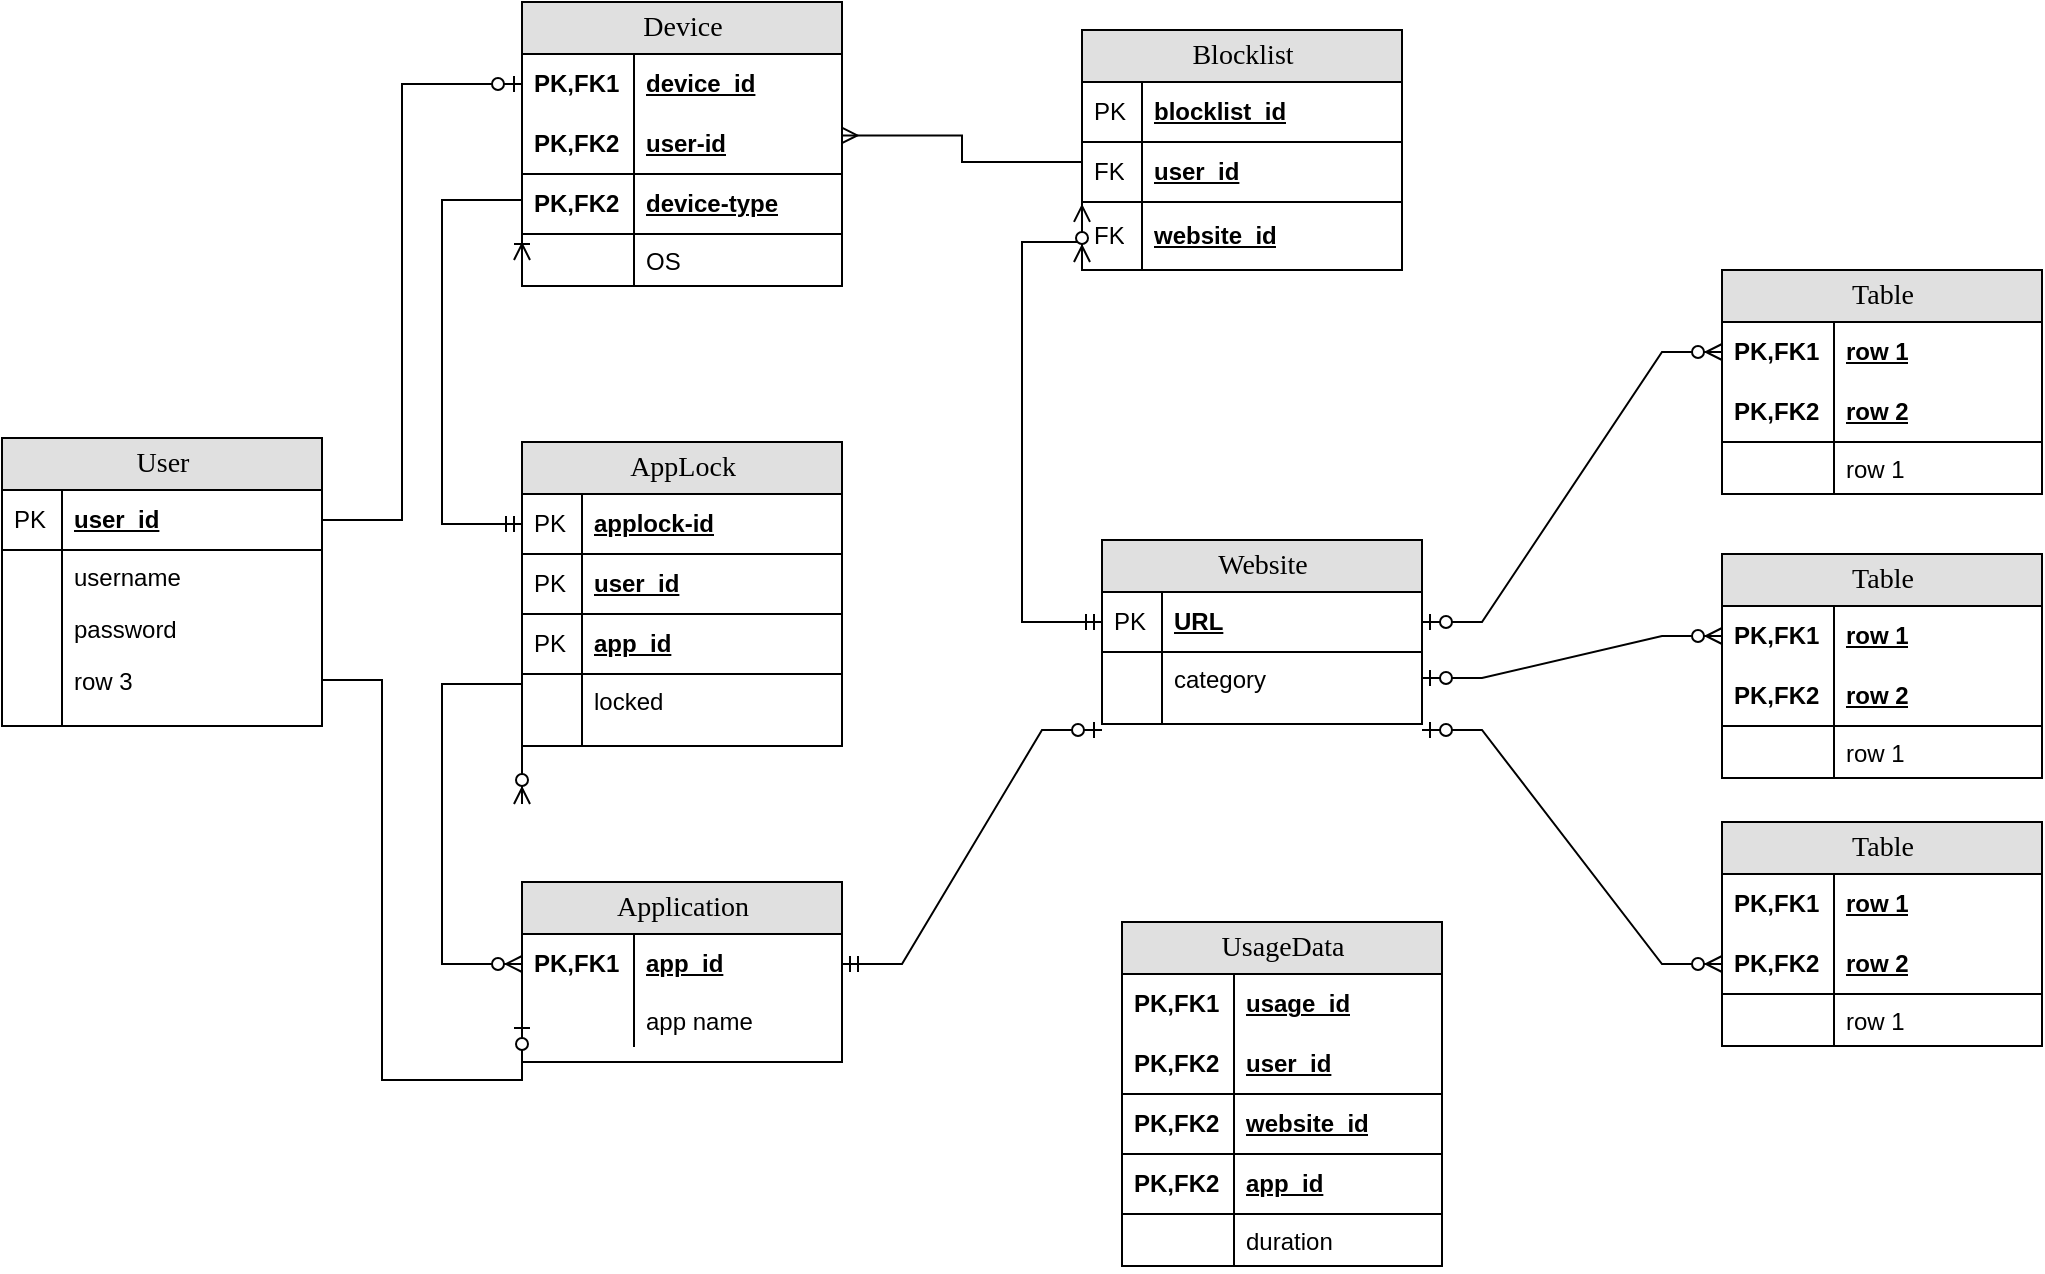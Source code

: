 <mxfile version="24.4.9" type="github">
  <diagram id="QlL1om-BwzvxGUjIWNr9" name="erd">
    <mxGraphModel dx="1072" dy="473" grid="1" gridSize="10" guides="1" tooltips="1" connect="1" arrows="1" fold="1" page="1" pageScale="1" pageWidth="850" pageHeight="1100" math="0" shadow="0">
      <root>
        <mxCell id="0" />
        <mxCell id="1" parent="0" />
        <mxCell id="mVgx2zE_5AAyynSpxI6j-1" value="Device" style="swimlane;html=1;fontStyle=0;childLayout=stackLayout;horizontal=1;startSize=26;fillColor=#e0e0e0;horizontalStack=0;resizeParent=1;resizeLast=0;collapsible=1;marginBottom=0;swimlaneFillColor=#ffffff;align=center;rounded=0;shadow=0;comic=0;labelBackgroundColor=none;strokeWidth=1;fontFamily=Verdana;fontSize=14" vertex="1" parent="1">
          <mxGeometry x="280" y="20" width="160" height="142" as="geometry" />
        </mxCell>
        <mxCell id="mVgx2zE_5AAyynSpxI6j-2" value="device_id" style="shape=partialRectangle;top=0;left=0;right=0;bottom=0;html=1;align=left;verticalAlign=middle;fillColor=none;spacingLeft=60;spacingRight=4;whiteSpace=wrap;overflow=hidden;rotatable=0;points=[[0,0.5],[1,0.5]];portConstraint=eastwest;dropTarget=0;fontStyle=5;" vertex="1" parent="mVgx2zE_5AAyynSpxI6j-1">
          <mxGeometry y="26" width="160" height="30" as="geometry" />
        </mxCell>
        <mxCell id="mVgx2zE_5AAyynSpxI6j-3" value="PK,FK1" style="shape=partialRectangle;fontStyle=1;top=0;left=0;bottom=0;html=1;fillColor=none;align=left;verticalAlign=middle;spacingLeft=4;spacingRight=4;whiteSpace=wrap;overflow=hidden;rotatable=0;points=[];portConstraint=eastwest;part=1;" vertex="1" connectable="0" parent="mVgx2zE_5AAyynSpxI6j-2">
          <mxGeometry width="56" height="30" as="geometry" />
        </mxCell>
        <mxCell id="mVgx2zE_5AAyynSpxI6j-4" value="user-id" style="shape=partialRectangle;top=0;left=0;right=0;bottom=1;html=1;align=left;verticalAlign=middle;fillColor=none;spacingLeft=60;spacingRight=4;whiteSpace=wrap;overflow=hidden;rotatable=0;points=[[0,0.5],[1,0.5]];portConstraint=eastwest;dropTarget=0;fontStyle=5;" vertex="1" parent="mVgx2zE_5AAyynSpxI6j-1">
          <mxGeometry y="56" width="160" height="30" as="geometry" />
        </mxCell>
        <mxCell id="mVgx2zE_5AAyynSpxI6j-5" value="PK,FK2" style="shape=partialRectangle;fontStyle=1;top=0;left=0;bottom=0;html=1;fillColor=none;align=left;verticalAlign=middle;spacingLeft=4;spacingRight=4;whiteSpace=wrap;overflow=hidden;rotatable=0;points=[];portConstraint=eastwest;part=1;" vertex="1" connectable="0" parent="mVgx2zE_5AAyynSpxI6j-4">
          <mxGeometry width="56" height="30" as="geometry" />
        </mxCell>
        <mxCell id="mVgx2zE_5AAyynSpxI6j-90" value="device-type" style="shape=partialRectangle;top=0;left=0;right=0;bottom=1;html=1;align=left;verticalAlign=middle;fillColor=none;spacingLeft=60;spacingRight=4;whiteSpace=wrap;overflow=hidden;rotatable=0;points=[[0,0.5],[1,0.5]];portConstraint=eastwest;dropTarget=0;fontStyle=5;" vertex="1" parent="mVgx2zE_5AAyynSpxI6j-1">
          <mxGeometry y="86" width="160" height="30" as="geometry" />
        </mxCell>
        <mxCell id="mVgx2zE_5AAyynSpxI6j-91" value="PK,FK2" style="shape=partialRectangle;fontStyle=1;top=0;left=0;bottom=0;html=1;fillColor=none;align=left;verticalAlign=middle;spacingLeft=4;spacingRight=4;whiteSpace=wrap;overflow=hidden;rotatable=0;points=[];portConstraint=eastwest;part=1;" vertex="1" connectable="0" parent="mVgx2zE_5AAyynSpxI6j-90">
          <mxGeometry width="56" height="30" as="geometry" />
        </mxCell>
        <mxCell id="mVgx2zE_5AAyynSpxI6j-6" value="OS" style="shape=partialRectangle;top=0;left=0;right=0;bottom=0;html=1;align=left;verticalAlign=top;fillColor=none;spacingLeft=60;spacingRight=4;whiteSpace=wrap;overflow=hidden;rotatable=0;points=[[0,0.5],[1,0.5]];portConstraint=eastwest;dropTarget=0;" vertex="1" parent="mVgx2zE_5AAyynSpxI6j-1">
          <mxGeometry y="116" width="160" height="26" as="geometry" />
        </mxCell>
        <mxCell id="mVgx2zE_5AAyynSpxI6j-7" value="" style="shape=partialRectangle;top=0;left=0;bottom=0;html=1;fillColor=none;align=left;verticalAlign=top;spacingLeft=4;spacingRight=4;whiteSpace=wrap;overflow=hidden;rotatable=0;points=[];portConstraint=eastwest;part=1;" vertex="1" connectable="0" parent="mVgx2zE_5AAyynSpxI6j-6">
          <mxGeometry width="56" height="26" as="geometry" />
        </mxCell>
        <mxCell id="mVgx2zE_5AAyynSpxI6j-8" value="Blocklist" style="swimlane;html=1;fontStyle=0;childLayout=stackLayout;horizontal=1;startSize=26;fillColor=#e0e0e0;horizontalStack=0;resizeParent=1;resizeLast=0;collapsible=1;marginBottom=0;swimlaneFillColor=#ffffff;align=center;rounded=0;shadow=0;comic=0;labelBackgroundColor=none;strokeWidth=1;fontFamily=Verdana;fontSize=14;swimlaneLine=1;" vertex="1" parent="1">
          <mxGeometry x="560" y="34" width="160" height="120" as="geometry" />
        </mxCell>
        <mxCell id="mVgx2zE_5AAyynSpxI6j-9" value="blocklist_id" style="shape=partialRectangle;top=0;left=0;right=0;bottom=1;html=1;align=left;verticalAlign=middle;fillColor=none;spacingLeft=34;spacingRight=4;whiteSpace=wrap;overflow=hidden;rotatable=0;points=[[0,0.5],[1,0.5]];portConstraint=eastwest;dropTarget=0;fontStyle=5;" vertex="1" parent="mVgx2zE_5AAyynSpxI6j-8">
          <mxGeometry y="26" width="160" height="30" as="geometry" />
        </mxCell>
        <mxCell id="mVgx2zE_5AAyynSpxI6j-10" value="PK" style="shape=partialRectangle;top=0;left=0;bottom=0;html=1;fillColor=none;align=left;verticalAlign=middle;spacingLeft=4;spacingRight=4;whiteSpace=wrap;overflow=hidden;rotatable=0;points=[];portConstraint=eastwest;part=1;" vertex="1" connectable="0" parent="mVgx2zE_5AAyynSpxI6j-9">
          <mxGeometry width="30" height="30" as="geometry" />
        </mxCell>
        <mxCell id="c1zQI3e8gxtUs3fDlMbk-2" value="user_id" style="shape=partialRectangle;top=0;left=0;right=0;bottom=1;html=1;align=left;verticalAlign=middle;fillColor=none;spacingLeft=34;spacingRight=4;whiteSpace=wrap;overflow=hidden;rotatable=0;points=[[0,0.5],[1,0.5]];portConstraint=eastwest;dropTarget=0;fontStyle=5;" vertex="1" parent="mVgx2zE_5AAyynSpxI6j-8">
          <mxGeometry y="56" width="160" height="30" as="geometry" />
        </mxCell>
        <mxCell id="c1zQI3e8gxtUs3fDlMbk-3" value="FK" style="shape=partialRectangle;top=0;left=0;bottom=0;html=1;fillColor=none;align=left;verticalAlign=middle;spacingLeft=4;spacingRight=4;whiteSpace=wrap;overflow=hidden;rotatable=0;points=[];portConstraint=eastwest;part=1;" vertex="1" connectable="0" parent="c1zQI3e8gxtUs3fDlMbk-2">
          <mxGeometry width="30" height="30" as="geometry" />
        </mxCell>
        <mxCell id="c1zQI3e8gxtUs3fDlMbk-5" value="website_id" style="shape=partialRectangle;top=0;left=0;right=0;bottom=1;html=1;align=left;verticalAlign=middle;fillColor=none;spacingLeft=34;spacingRight=4;whiteSpace=wrap;overflow=hidden;rotatable=0;points=[[0,0.5],[1,0.5]];portConstraint=eastwest;dropTarget=0;fontStyle=5;" vertex="1" parent="mVgx2zE_5AAyynSpxI6j-8">
          <mxGeometry y="86" width="160" height="34" as="geometry" />
        </mxCell>
        <mxCell id="c1zQI3e8gxtUs3fDlMbk-6" value="FK" style="shape=partialRectangle;top=0;left=0;bottom=0;html=1;fillColor=none;align=left;verticalAlign=middle;spacingLeft=4;spacingRight=4;whiteSpace=wrap;overflow=hidden;rotatable=0;points=[];portConstraint=eastwest;part=1;" vertex="1" connectable="0" parent="c1zQI3e8gxtUs3fDlMbk-5">
          <mxGeometry width="30" height="34" as="geometry" />
        </mxCell>
        <mxCell id="mVgx2zE_5AAyynSpxI6j-19" value="AppLock" style="swimlane;html=1;fontStyle=0;childLayout=stackLayout;horizontal=1;startSize=26;fillColor=#e0e0e0;horizontalStack=0;resizeParent=1;resizeLast=0;collapsible=1;marginBottom=0;swimlaneFillColor=#ffffff;align=center;rounded=0;shadow=0;comic=0;labelBackgroundColor=none;strokeWidth=1;fontFamily=Verdana;fontSize=14" vertex="1" parent="1">
          <mxGeometry x="280" y="240" width="160" height="152" as="geometry" />
        </mxCell>
        <mxCell id="mVgx2zE_5AAyynSpxI6j-20" value="applock-id" style="shape=partialRectangle;top=0;left=0;right=0;bottom=1;html=1;align=left;verticalAlign=middle;fillColor=none;spacingLeft=34;spacingRight=4;whiteSpace=wrap;overflow=hidden;rotatable=0;points=[[0,0.5],[1,0.5]];portConstraint=eastwest;dropTarget=0;fontStyle=5;" vertex="1" parent="mVgx2zE_5AAyynSpxI6j-19">
          <mxGeometry y="26" width="160" height="30" as="geometry" />
        </mxCell>
        <mxCell id="mVgx2zE_5AAyynSpxI6j-21" value="PK" style="shape=partialRectangle;top=0;left=0;bottom=0;html=1;fillColor=none;align=left;verticalAlign=middle;spacingLeft=4;spacingRight=4;whiteSpace=wrap;overflow=hidden;rotatable=0;points=[];portConstraint=eastwest;part=1;" vertex="1" connectable="0" parent="mVgx2zE_5AAyynSpxI6j-20">
          <mxGeometry width="30" height="30" as="geometry" />
        </mxCell>
        <mxCell id="c1zQI3e8gxtUs3fDlMbk-9" value="user_id" style="shape=partialRectangle;top=0;left=0;right=0;bottom=1;html=1;align=left;verticalAlign=middle;fillColor=none;spacingLeft=34;spacingRight=4;whiteSpace=wrap;overflow=hidden;rotatable=0;points=[[0,0.5],[1,0.5]];portConstraint=eastwest;dropTarget=0;fontStyle=5;" vertex="1" parent="mVgx2zE_5AAyynSpxI6j-19">
          <mxGeometry y="56" width="160" height="30" as="geometry" />
        </mxCell>
        <mxCell id="c1zQI3e8gxtUs3fDlMbk-10" value="PK" style="shape=partialRectangle;top=0;left=0;bottom=0;html=1;fillColor=none;align=left;verticalAlign=middle;spacingLeft=4;spacingRight=4;whiteSpace=wrap;overflow=hidden;rotatable=0;points=[];portConstraint=eastwest;part=1;" vertex="1" connectable="0" parent="c1zQI3e8gxtUs3fDlMbk-9">
          <mxGeometry width="30" height="30" as="geometry" />
        </mxCell>
        <mxCell id="c1zQI3e8gxtUs3fDlMbk-11" value="app_id" style="shape=partialRectangle;top=0;left=0;right=0;bottom=1;html=1;align=left;verticalAlign=middle;fillColor=none;spacingLeft=34;spacingRight=4;whiteSpace=wrap;overflow=hidden;rotatable=0;points=[[0,0.5],[1,0.5]];portConstraint=eastwest;dropTarget=0;fontStyle=5;" vertex="1" parent="mVgx2zE_5AAyynSpxI6j-19">
          <mxGeometry y="86" width="160" height="30" as="geometry" />
        </mxCell>
        <mxCell id="c1zQI3e8gxtUs3fDlMbk-12" value="PK" style="shape=partialRectangle;top=0;left=0;bottom=0;html=1;fillColor=none;align=left;verticalAlign=middle;spacingLeft=4;spacingRight=4;whiteSpace=wrap;overflow=hidden;rotatable=0;points=[];portConstraint=eastwest;part=1;" vertex="1" connectable="0" parent="c1zQI3e8gxtUs3fDlMbk-11">
          <mxGeometry width="30" height="30" as="geometry" />
        </mxCell>
        <mxCell id="mVgx2zE_5AAyynSpxI6j-22" value="locked" style="shape=partialRectangle;top=0;left=0;right=0;bottom=0;html=1;align=left;verticalAlign=top;fillColor=none;spacingLeft=34;spacingRight=4;whiteSpace=wrap;overflow=hidden;rotatable=0;points=[[0,0.5],[1,0.5]];portConstraint=eastwest;dropTarget=0;" vertex="1" parent="mVgx2zE_5AAyynSpxI6j-19">
          <mxGeometry y="116" width="160" height="26" as="geometry" />
        </mxCell>
        <mxCell id="mVgx2zE_5AAyynSpxI6j-23" value="" style="shape=partialRectangle;top=0;left=0;bottom=0;html=1;fillColor=none;align=left;verticalAlign=top;spacingLeft=4;spacingRight=4;whiteSpace=wrap;overflow=hidden;rotatable=0;points=[];portConstraint=eastwest;part=1;" vertex="1" connectable="0" parent="mVgx2zE_5AAyynSpxI6j-22">
          <mxGeometry width="30" height="26" as="geometry" />
        </mxCell>
        <mxCell id="mVgx2zE_5AAyynSpxI6j-28" value="" style="shape=partialRectangle;top=0;left=0;right=0;bottom=0;html=1;align=left;verticalAlign=top;fillColor=none;spacingLeft=34;spacingRight=4;whiteSpace=wrap;overflow=hidden;rotatable=0;points=[[0,0.5],[1,0.5]];portConstraint=eastwest;dropTarget=0;" vertex="1" parent="mVgx2zE_5AAyynSpxI6j-19">
          <mxGeometry y="142" width="160" height="10" as="geometry" />
        </mxCell>
        <mxCell id="mVgx2zE_5AAyynSpxI6j-29" value="" style="shape=partialRectangle;top=0;left=0;bottom=0;html=1;fillColor=none;align=left;verticalAlign=top;spacingLeft=4;spacingRight=4;whiteSpace=wrap;overflow=hidden;rotatable=0;points=[];portConstraint=eastwest;part=1;" vertex="1" connectable="0" parent="mVgx2zE_5AAyynSpxI6j-28">
          <mxGeometry width="30" height="10" as="geometry" />
        </mxCell>
        <mxCell id="mVgx2zE_5AAyynSpxI6j-30" value="Website" style="swimlane;html=1;fontStyle=0;childLayout=stackLayout;horizontal=1;startSize=26;fillColor=#e0e0e0;horizontalStack=0;resizeParent=1;resizeLast=0;collapsible=1;marginBottom=0;swimlaneFillColor=#ffffff;align=center;rounded=0;shadow=0;comic=0;labelBackgroundColor=none;strokeWidth=1;fontFamily=Verdana;fontSize=14" vertex="1" parent="1">
          <mxGeometry x="570" y="289" width="160" height="92" as="geometry" />
        </mxCell>
        <mxCell id="mVgx2zE_5AAyynSpxI6j-31" value="URL" style="shape=partialRectangle;top=0;left=0;right=0;bottom=1;html=1;align=left;verticalAlign=middle;fillColor=none;spacingLeft=34;spacingRight=4;whiteSpace=wrap;overflow=hidden;rotatable=0;points=[[0,0.5],[1,0.5]];portConstraint=eastwest;dropTarget=0;fontStyle=5;" vertex="1" parent="mVgx2zE_5AAyynSpxI6j-30">
          <mxGeometry y="26" width="160" height="30" as="geometry" />
        </mxCell>
        <mxCell id="mVgx2zE_5AAyynSpxI6j-32" value="PK" style="shape=partialRectangle;top=0;left=0;bottom=0;html=1;fillColor=none;align=left;verticalAlign=middle;spacingLeft=4;spacingRight=4;whiteSpace=wrap;overflow=hidden;rotatable=0;points=[];portConstraint=eastwest;part=1;" vertex="1" connectable="0" parent="mVgx2zE_5AAyynSpxI6j-31">
          <mxGeometry width="30" height="30" as="geometry" />
        </mxCell>
        <mxCell id="mVgx2zE_5AAyynSpxI6j-33" value="category" style="shape=partialRectangle;top=0;left=0;right=0;bottom=0;html=1;align=left;verticalAlign=top;fillColor=none;spacingLeft=34;spacingRight=4;whiteSpace=wrap;overflow=hidden;rotatable=0;points=[[0,0.5],[1,0.5]];portConstraint=eastwest;dropTarget=0;" vertex="1" parent="mVgx2zE_5AAyynSpxI6j-30">
          <mxGeometry y="56" width="160" height="26" as="geometry" />
        </mxCell>
        <mxCell id="mVgx2zE_5AAyynSpxI6j-34" value="" style="shape=partialRectangle;top=0;left=0;bottom=0;html=1;fillColor=none;align=left;verticalAlign=top;spacingLeft=4;spacingRight=4;whiteSpace=wrap;overflow=hidden;rotatable=0;points=[];portConstraint=eastwest;part=1;" vertex="1" connectable="0" parent="mVgx2zE_5AAyynSpxI6j-33">
          <mxGeometry width="30" height="26" as="geometry" />
        </mxCell>
        <mxCell id="mVgx2zE_5AAyynSpxI6j-39" value="" style="shape=partialRectangle;top=0;left=0;right=0;bottom=0;html=1;align=left;verticalAlign=top;fillColor=none;spacingLeft=34;spacingRight=4;whiteSpace=wrap;overflow=hidden;rotatable=0;points=[[0,0.5],[1,0.5]];portConstraint=eastwest;dropTarget=0;" vertex="1" parent="mVgx2zE_5AAyynSpxI6j-30">
          <mxGeometry y="82" width="160" height="10" as="geometry" />
        </mxCell>
        <mxCell id="mVgx2zE_5AAyynSpxI6j-40" value="" style="shape=partialRectangle;top=0;left=0;bottom=0;html=1;fillColor=none;align=left;verticalAlign=top;spacingLeft=4;spacingRight=4;whiteSpace=wrap;overflow=hidden;rotatable=0;points=[];portConstraint=eastwest;part=1;" vertex="1" connectable="0" parent="mVgx2zE_5AAyynSpxI6j-39">
          <mxGeometry width="30" height="10" as="geometry" />
        </mxCell>
        <mxCell id="mVgx2zE_5AAyynSpxI6j-41" value="Table" style="swimlane;html=1;fontStyle=0;childLayout=stackLayout;horizontal=1;startSize=26;fillColor=#e0e0e0;horizontalStack=0;resizeParent=1;resizeLast=0;collapsible=1;marginBottom=0;swimlaneFillColor=#ffffff;align=center;rounded=0;shadow=0;comic=0;labelBackgroundColor=none;strokeWidth=1;fontFamily=Verdana;fontSize=14" vertex="1" parent="1">
          <mxGeometry x="880" y="154" width="160" height="112" as="geometry" />
        </mxCell>
        <mxCell id="mVgx2zE_5AAyynSpxI6j-42" value="row 1" style="shape=partialRectangle;top=0;left=0;right=0;bottom=0;html=1;align=left;verticalAlign=middle;fillColor=none;spacingLeft=60;spacingRight=4;whiteSpace=wrap;overflow=hidden;rotatable=0;points=[[0,0.5],[1,0.5]];portConstraint=eastwest;dropTarget=0;fontStyle=5;" vertex="1" parent="mVgx2zE_5AAyynSpxI6j-41">
          <mxGeometry y="26" width="160" height="30" as="geometry" />
        </mxCell>
        <mxCell id="mVgx2zE_5AAyynSpxI6j-43" value="PK,FK1" style="shape=partialRectangle;fontStyle=1;top=0;left=0;bottom=0;html=1;fillColor=none;align=left;verticalAlign=middle;spacingLeft=4;spacingRight=4;whiteSpace=wrap;overflow=hidden;rotatable=0;points=[];portConstraint=eastwest;part=1;" vertex="1" connectable="0" parent="mVgx2zE_5AAyynSpxI6j-42">
          <mxGeometry width="56" height="30" as="geometry" />
        </mxCell>
        <mxCell id="mVgx2zE_5AAyynSpxI6j-44" value="row 2" style="shape=partialRectangle;top=0;left=0;right=0;bottom=1;html=1;align=left;verticalAlign=middle;fillColor=none;spacingLeft=60;spacingRight=4;whiteSpace=wrap;overflow=hidden;rotatable=0;points=[[0,0.5],[1,0.5]];portConstraint=eastwest;dropTarget=0;fontStyle=5;" vertex="1" parent="mVgx2zE_5AAyynSpxI6j-41">
          <mxGeometry y="56" width="160" height="30" as="geometry" />
        </mxCell>
        <mxCell id="mVgx2zE_5AAyynSpxI6j-45" value="PK,FK2" style="shape=partialRectangle;fontStyle=1;top=0;left=0;bottom=0;html=1;fillColor=none;align=left;verticalAlign=middle;spacingLeft=4;spacingRight=4;whiteSpace=wrap;overflow=hidden;rotatable=0;points=[];portConstraint=eastwest;part=1;" vertex="1" connectable="0" parent="mVgx2zE_5AAyynSpxI6j-44">
          <mxGeometry width="56" height="30" as="geometry" />
        </mxCell>
        <mxCell id="mVgx2zE_5AAyynSpxI6j-46" value="row 1" style="shape=partialRectangle;top=0;left=0;right=0;bottom=0;html=1;align=left;verticalAlign=top;fillColor=none;spacingLeft=60;spacingRight=4;whiteSpace=wrap;overflow=hidden;rotatable=0;points=[[0,0.5],[1,0.5]];portConstraint=eastwest;dropTarget=0;" vertex="1" parent="mVgx2zE_5AAyynSpxI6j-41">
          <mxGeometry y="86" width="160" height="26" as="geometry" />
        </mxCell>
        <mxCell id="mVgx2zE_5AAyynSpxI6j-47" value="" style="shape=partialRectangle;top=0;left=0;bottom=0;html=1;fillColor=none;align=left;verticalAlign=top;spacingLeft=4;spacingRight=4;whiteSpace=wrap;overflow=hidden;rotatable=0;points=[];portConstraint=eastwest;part=1;" vertex="1" connectable="0" parent="mVgx2zE_5AAyynSpxI6j-46">
          <mxGeometry width="56" height="26" as="geometry" />
        </mxCell>
        <mxCell id="mVgx2zE_5AAyynSpxI6j-48" value="Application" style="swimlane;html=1;fontStyle=0;childLayout=stackLayout;horizontal=1;startSize=26;fillColor=#e0e0e0;horizontalStack=0;resizeParent=1;resizeLast=0;collapsible=1;marginBottom=0;swimlaneFillColor=#ffffff;align=center;rounded=0;shadow=0;comic=0;labelBackgroundColor=none;strokeWidth=1;fontFamily=Verdana;fontSize=14" vertex="1" parent="1">
          <mxGeometry x="280" y="460" width="160" height="90" as="geometry" />
        </mxCell>
        <mxCell id="mVgx2zE_5AAyynSpxI6j-49" value="app_id" style="shape=partialRectangle;top=0;left=0;right=0;bottom=0;html=1;align=left;verticalAlign=middle;fillColor=none;spacingLeft=60;spacingRight=4;whiteSpace=wrap;overflow=hidden;rotatable=0;points=[[0,0.5],[1,0.5]];portConstraint=eastwest;dropTarget=0;fontStyle=5;" vertex="1" parent="mVgx2zE_5AAyynSpxI6j-48">
          <mxGeometry y="26" width="160" height="30" as="geometry" />
        </mxCell>
        <mxCell id="mVgx2zE_5AAyynSpxI6j-50" value="PK,FK1" style="shape=partialRectangle;fontStyle=1;top=0;left=0;bottom=0;html=1;fillColor=none;align=left;verticalAlign=middle;spacingLeft=4;spacingRight=4;whiteSpace=wrap;overflow=hidden;rotatable=0;points=[];portConstraint=eastwest;part=1;" vertex="1" connectable="0" parent="mVgx2zE_5AAyynSpxI6j-49">
          <mxGeometry width="56" height="30" as="geometry" />
        </mxCell>
        <mxCell id="mVgx2zE_5AAyynSpxI6j-53" value="app name" style="shape=partialRectangle;top=0;left=0;right=0;bottom=0;html=1;align=left;verticalAlign=top;fillColor=none;spacingLeft=60;spacingRight=4;whiteSpace=wrap;overflow=hidden;rotatable=0;points=[[0,0.5],[1,0.5]];portConstraint=eastwest;dropTarget=0;" vertex="1" parent="mVgx2zE_5AAyynSpxI6j-48">
          <mxGeometry y="56" width="160" height="26" as="geometry" />
        </mxCell>
        <mxCell id="mVgx2zE_5AAyynSpxI6j-54" value="" style="shape=partialRectangle;top=0;left=0;bottom=0;html=1;fillColor=none;align=left;verticalAlign=top;spacingLeft=4;spacingRight=4;whiteSpace=wrap;overflow=hidden;rotatable=0;points=[];portConstraint=eastwest;part=1;" vertex="1" connectable="0" parent="mVgx2zE_5AAyynSpxI6j-53">
          <mxGeometry width="56" height="26" as="geometry" />
        </mxCell>
        <mxCell id="mVgx2zE_5AAyynSpxI6j-55" value="" style="edgeStyle=orthogonalEdgeStyle;html=1;endArrow=ERoneToMany;startArrow=ERmandOne;labelBackgroundColor=none;fontFamily=Verdana;fontSize=14;entryX=0;entryY=0.5;exitX=0;exitY=0.5;rounded=0;" edge="1" parent="1" source="mVgx2zE_5AAyynSpxI6j-20" target="mVgx2zE_5AAyynSpxI6j-6">
          <mxGeometry width="100" height="100" relative="1" as="geometry">
            <mxPoint x="90" y="310" as="sourcePoint" />
            <mxPoint x="190" y="210" as="targetPoint" />
            <Array as="points">
              <mxPoint x="240" y="281" />
              <mxPoint x="240" y="119" />
            </Array>
          </mxGeometry>
        </mxCell>
        <mxCell id="mVgx2zE_5AAyynSpxI6j-56" value="" style="edgeStyle=orthogonalEdgeStyle;html=1;endArrow=ERzeroToMany;endFill=1;startArrow=ERzeroToMany;labelBackgroundColor=none;fontFamily=Verdana;fontSize=14;entryX=0;entryY=0.5;exitX=0;exitY=0.5;rounded=0;" edge="1" parent="1" source="mVgx2zE_5AAyynSpxI6j-49">
          <mxGeometry width="100" height="100" relative="1" as="geometry">
            <mxPoint x="110" y="530" as="sourcePoint" />
            <mxPoint x="280" y="421" as="targetPoint" />
            <Array as="points">
              <mxPoint x="240" y="501" />
              <mxPoint x="240" y="361" />
            </Array>
          </mxGeometry>
        </mxCell>
        <mxCell id="mVgx2zE_5AAyynSpxI6j-57" value="" style="edgeStyle=orthogonalEdgeStyle;html=1;endArrow=ERmany;startArrow=ERmany;labelBackgroundColor=none;fontFamily=Verdana;fontSize=14;exitX=0;exitY=0.383;exitPerimeter=0;rounded=0;entryX=0.998;entryY=0.358;entryDx=0;entryDy=0;entryPerimeter=0;" edge="1" parent="1" target="mVgx2zE_5AAyynSpxI6j-4">
          <mxGeometry width="100" height="100" relative="1" as="geometry">
            <mxPoint x="560" y="129.958" as="sourcePoint" />
            <mxPoint x="450" y="61" as="targetPoint" />
            <Array as="points">
              <mxPoint x="500" y="100" />
              <mxPoint x="500" y="87" />
            </Array>
          </mxGeometry>
        </mxCell>
        <mxCell id="mVgx2zE_5AAyynSpxI6j-58" value="" style="edgeStyle=orthogonalEdgeStyle;html=1;endArrow=ERzeroToMany;startArrow=ERmandOne;labelBackgroundColor=none;fontFamily=Verdana;fontSize=14;exitX=0;exitY=0.5;rounded=0;" edge="1" parent="1" source="mVgx2zE_5AAyynSpxI6j-31">
          <mxGeometry width="100" height="100" relative="1" as="geometry">
            <mxPoint x="460" y="300" as="sourcePoint" />
            <mxPoint x="560" y="150" as="targetPoint" />
            <Array as="points">
              <mxPoint x="530" y="330" />
              <mxPoint x="530" y="140" />
              <mxPoint x="560" y="140" />
            </Array>
          </mxGeometry>
        </mxCell>
        <mxCell id="mVgx2zE_5AAyynSpxI6j-59" value="" style="edgeStyle=entityRelationEdgeStyle;html=1;endArrow=ERzeroToOne;startArrow=ERmandOne;labelBackgroundColor=none;fontFamily=Verdana;fontSize=14;exitX=1;exitY=0.5;entryX=0;entryY=0.5;rounded=0;" edge="1" parent="1" source="mVgx2zE_5AAyynSpxI6j-49">
          <mxGeometry width="100" height="100" relative="1" as="geometry">
            <mxPoint x="590" y="600" as="sourcePoint" />
            <mxPoint x="570" y="384" as="targetPoint" />
          </mxGeometry>
        </mxCell>
        <mxCell id="mVgx2zE_5AAyynSpxI6j-60" value="" style="edgeStyle=entityRelationEdgeStyle;html=1;endArrow=ERzeroToMany;startArrow=ERzeroToOne;labelBackgroundColor=none;fontFamily=Verdana;fontSize=14;entryX=0;entryY=0.5;exitX=1;exitY=0.5;rounded=0;" edge="1" parent="1" source="mVgx2zE_5AAyynSpxI6j-31" target="mVgx2zE_5AAyynSpxI6j-42">
          <mxGeometry width="100" height="100" relative="1" as="geometry">
            <mxPoint x="840" y="480" as="sourcePoint" />
            <mxPoint x="940" y="380" as="targetPoint" />
          </mxGeometry>
        </mxCell>
        <mxCell id="mVgx2zE_5AAyynSpxI6j-61" value="Table" style="swimlane;html=1;fontStyle=0;childLayout=stackLayout;horizontal=1;startSize=26;fillColor=#e0e0e0;horizontalStack=0;resizeParent=1;resizeLast=0;collapsible=1;marginBottom=0;swimlaneFillColor=#ffffff;align=center;rounded=0;shadow=0;comic=0;labelBackgroundColor=none;strokeWidth=1;fontFamily=Verdana;fontSize=14" vertex="1" parent="1">
          <mxGeometry x="880" y="296" width="160" height="112" as="geometry" />
        </mxCell>
        <mxCell id="mVgx2zE_5AAyynSpxI6j-62" value="row 1" style="shape=partialRectangle;top=0;left=0;right=0;bottom=0;html=1;align=left;verticalAlign=middle;fillColor=none;spacingLeft=60;spacingRight=4;whiteSpace=wrap;overflow=hidden;rotatable=0;points=[[0,0.5],[1,0.5]];portConstraint=eastwest;dropTarget=0;fontStyle=5;" vertex="1" parent="mVgx2zE_5AAyynSpxI6j-61">
          <mxGeometry y="26" width="160" height="30" as="geometry" />
        </mxCell>
        <mxCell id="mVgx2zE_5AAyynSpxI6j-63" value="PK,FK1" style="shape=partialRectangle;fontStyle=1;top=0;left=0;bottom=0;html=1;fillColor=none;align=left;verticalAlign=middle;spacingLeft=4;spacingRight=4;whiteSpace=wrap;overflow=hidden;rotatable=0;points=[];portConstraint=eastwest;part=1;" vertex="1" connectable="0" parent="mVgx2zE_5AAyynSpxI6j-62">
          <mxGeometry width="56" height="30" as="geometry" />
        </mxCell>
        <mxCell id="mVgx2zE_5AAyynSpxI6j-64" value="row 2" style="shape=partialRectangle;top=0;left=0;right=0;bottom=1;html=1;align=left;verticalAlign=middle;fillColor=none;spacingLeft=60;spacingRight=4;whiteSpace=wrap;overflow=hidden;rotatable=0;points=[[0,0.5],[1,0.5]];portConstraint=eastwest;dropTarget=0;fontStyle=5;" vertex="1" parent="mVgx2zE_5AAyynSpxI6j-61">
          <mxGeometry y="56" width="160" height="30" as="geometry" />
        </mxCell>
        <mxCell id="mVgx2zE_5AAyynSpxI6j-65" value="PK,FK2" style="shape=partialRectangle;fontStyle=1;top=0;left=0;bottom=0;html=1;fillColor=none;align=left;verticalAlign=middle;spacingLeft=4;spacingRight=4;whiteSpace=wrap;overflow=hidden;rotatable=0;points=[];portConstraint=eastwest;part=1;" vertex="1" connectable="0" parent="mVgx2zE_5AAyynSpxI6j-64">
          <mxGeometry width="56" height="30" as="geometry" />
        </mxCell>
        <mxCell id="mVgx2zE_5AAyynSpxI6j-66" value="row 1" style="shape=partialRectangle;top=0;left=0;right=0;bottom=0;html=1;align=left;verticalAlign=top;fillColor=none;spacingLeft=60;spacingRight=4;whiteSpace=wrap;overflow=hidden;rotatable=0;points=[[0,0.5],[1,0.5]];portConstraint=eastwest;dropTarget=0;" vertex="1" parent="mVgx2zE_5AAyynSpxI6j-61">
          <mxGeometry y="86" width="160" height="26" as="geometry" />
        </mxCell>
        <mxCell id="mVgx2zE_5AAyynSpxI6j-67" value="" style="shape=partialRectangle;top=0;left=0;bottom=0;html=1;fillColor=none;align=left;verticalAlign=top;spacingLeft=4;spacingRight=4;whiteSpace=wrap;overflow=hidden;rotatable=0;points=[];portConstraint=eastwest;part=1;" vertex="1" connectable="0" parent="mVgx2zE_5AAyynSpxI6j-66">
          <mxGeometry width="56" height="26" as="geometry" />
        </mxCell>
        <mxCell id="mVgx2zE_5AAyynSpxI6j-68" value="Table" style="swimlane;html=1;fontStyle=0;childLayout=stackLayout;horizontal=1;startSize=26;fillColor=#e0e0e0;horizontalStack=0;resizeParent=1;resizeLast=0;collapsible=1;marginBottom=0;swimlaneFillColor=#ffffff;align=center;rounded=0;shadow=0;comic=0;labelBackgroundColor=none;strokeWidth=1;fontFamily=Verdana;fontSize=14" vertex="1" parent="1">
          <mxGeometry x="880" y="430" width="160" height="112" as="geometry" />
        </mxCell>
        <mxCell id="mVgx2zE_5AAyynSpxI6j-69" value="row 1" style="shape=partialRectangle;top=0;left=0;right=0;bottom=0;html=1;align=left;verticalAlign=middle;fillColor=none;spacingLeft=60;spacingRight=4;whiteSpace=wrap;overflow=hidden;rotatable=0;points=[[0,0.5],[1,0.5]];portConstraint=eastwest;dropTarget=0;fontStyle=5;" vertex="1" parent="mVgx2zE_5AAyynSpxI6j-68">
          <mxGeometry y="26" width="160" height="30" as="geometry" />
        </mxCell>
        <mxCell id="mVgx2zE_5AAyynSpxI6j-70" value="PK,FK1" style="shape=partialRectangle;fontStyle=1;top=0;left=0;bottom=0;html=1;fillColor=none;align=left;verticalAlign=middle;spacingLeft=4;spacingRight=4;whiteSpace=wrap;overflow=hidden;rotatable=0;points=[];portConstraint=eastwest;part=1;" vertex="1" connectable="0" parent="mVgx2zE_5AAyynSpxI6j-69">
          <mxGeometry width="56" height="30" as="geometry" />
        </mxCell>
        <mxCell id="mVgx2zE_5AAyynSpxI6j-71" value="row 2" style="shape=partialRectangle;top=0;left=0;right=0;bottom=1;html=1;align=left;verticalAlign=middle;fillColor=none;spacingLeft=60;spacingRight=4;whiteSpace=wrap;overflow=hidden;rotatable=0;points=[[0,0.5],[1,0.5]];portConstraint=eastwest;dropTarget=0;fontStyle=5;" vertex="1" parent="mVgx2zE_5AAyynSpxI6j-68">
          <mxGeometry y="56" width="160" height="30" as="geometry" />
        </mxCell>
        <mxCell id="mVgx2zE_5AAyynSpxI6j-72" value="PK,FK2" style="shape=partialRectangle;fontStyle=1;top=0;left=0;bottom=0;html=1;fillColor=none;align=left;verticalAlign=middle;spacingLeft=4;spacingRight=4;whiteSpace=wrap;overflow=hidden;rotatable=0;points=[];portConstraint=eastwest;part=1;" vertex="1" connectable="0" parent="mVgx2zE_5AAyynSpxI6j-71">
          <mxGeometry width="56" height="30" as="geometry" />
        </mxCell>
        <mxCell id="mVgx2zE_5AAyynSpxI6j-73" value="row 1" style="shape=partialRectangle;top=0;left=0;right=0;bottom=0;html=1;align=left;verticalAlign=top;fillColor=none;spacingLeft=60;spacingRight=4;whiteSpace=wrap;overflow=hidden;rotatable=0;points=[[0,0.5],[1,0.5]];portConstraint=eastwest;dropTarget=0;" vertex="1" parent="mVgx2zE_5AAyynSpxI6j-68">
          <mxGeometry y="86" width="160" height="26" as="geometry" />
        </mxCell>
        <mxCell id="mVgx2zE_5AAyynSpxI6j-74" value="" style="shape=partialRectangle;top=0;left=0;bottom=0;html=1;fillColor=none;align=left;verticalAlign=top;spacingLeft=4;spacingRight=4;whiteSpace=wrap;overflow=hidden;rotatable=0;points=[];portConstraint=eastwest;part=1;" vertex="1" connectable="0" parent="mVgx2zE_5AAyynSpxI6j-73">
          <mxGeometry width="56" height="26" as="geometry" />
        </mxCell>
        <mxCell id="mVgx2zE_5AAyynSpxI6j-75" value="" style="edgeStyle=entityRelationEdgeStyle;html=1;endArrow=ERzeroToMany;startArrow=ERzeroToOne;labelBackgroundColor=none;fontFamily=Verdana;fontSize=14;entryX=0;entryY=0.5;exitX=1;exitY=0.5;rounded=0;" edge="1" parent="1" source="mVgx2zE_5AAyynSpxI6j-33" target="mVgx2zE_5AAyynSpxI6j-62">
          <mxGeometry width="100" height="100" relative="1" as="geometry">
            <mxPoint x="739.765" y="339.529" as="sourcePoint" />
            <mxPoint x="890.353" y="205.412" as="targetPoint" />
          </mxGeometry>
        </mxCell>
        <mxCell id="mVgx2zE_5AAyynSpxI6j-76" value="" style="edgeStyle=entityRelationEdgeStyle;html=1;endArrow=ERzeroToMany;startArrow=ERzeroToOne;labelBackgroundColor=none;fontFamily=Verdana;fontSize=14;entryX=0;entryY=0.5;exitX=1;exitY=0.5;rounded=0;" edge="1" parent="1" target="mVgx2zE_5AAyynSpxI6j-71">
          <mxGeometry width="100" height="100" relative="1" as="geometry">
            <mxPoint x="730" y="384" as="sourcePoint" />
            <mxPoint x="900.353" y="215.412" as="targetPoint" />
          </mxGeometry>
        </mxCell>
        <mxCell id="mVgx2zE_5AAyynSpxI6j-77" value="User" style="swimlane;html=1;fontStyle=0;childLayout=stackLayout;horizontal=1;startSize=26;fillColor=#e0e0e0;horizontalStack=0;resizeParent=1;resizeLast=0;collapsible=1;marginBottom=0;swimlaneFillColor=#ffffff;align=center;rounded=0;shadow=0;comic=0;labelBackgroundColor=none;strokeWidth=1;fontFamily=Verdana;fontSize=14" vertex="1" parent="1">
          <mxGeometry x="20" y="238" width="160" height="144" as="geometry" />
        </mxCell>
        <mxCell id="mVgx2zE_5AAyynSpxI6j-78" value="user_id" style="shape=partialRectangle;top=0;left=0;right=0;bottom=1;html=1;align=left;verticalAlign=middle;fillColor=none;spacingLeft=34;spacingRight=4;whiteSpace=wrap;overflow=hidden;rotatable=0;points=[[0,0.5],[1,0.5]];portConstraint=eastwest;dropTarget=0;fontStyle=5;" vertex="1" parent="mVgx2zE_5AAyynSpxI6j-77">
          <mxGeometry y="26" width="160" height="30" as="geometry" />
        </mxCell>
        <mxCell id="mVgx2zE_5AAyynSpxI6j-79" value="PK" style="shape=partialRectangle;top=0;left=0;bottom=0;html=1;fillColor=none;align=left;verticalAlign=middle;spacingLeft=4;spacingRight=4;whiteSpace=wrap;overflow=hidden;rotatable=0;points=[];portConstraint=eastwest;part=1;" vertex="1" connectable="0" parent="mVgx2zE_5AAyynSpxI6j-78">
          <mxGeometry width="30" height="30" as="geometry" />
        </mxCell>
        <mxCell id="mVgx2zE_5AAyynSpxI6j-80" value="username" style="shape=partialRectangle;top=0;left=0;right=0;bottom=0;html=1;align=left;verticalAlign=top;fillColor=none;spacingLeft=34;spacingRight=4;whiteSpace=wrap;overflow=hidden;rotatable=0;points=[[0,0.5],[1,0.5]];portConstraint=eastwest;dropTarget=0;" vertex="1" parent="mVgx2zE_5AAyynSpxI6j-77">
          <mxGeometry y="56" width="160" height="26" as="geometry" />
        </mxCell>
        <mxCell id="mVgx2zE_5AAyynSpxI6j-81" value="" style="shape=partialRectangle;top=0;left=0;bottom=0;html=1;fillColor=none;align=left;verticalAlign=top;spacingLeft=4;spacingRight=4;whiteSpace=wrap;overflow=hidden;rotatable=0;points=[];portConstraint=eastwest;part=1;" vertex="1" connectable="0" parent="mVgx2zE_5AAyynSpxI6j-80">
          <mxGeometry width="30" height="26" as="geometry" />
        </mxCell>
        <mxCell id="mVgx2zE_5AAyynSpxI6j-82" value="password" style="shape=partialRectangle;top=0;left=0;right=0;bottom=0;html=1;align=left;verticalAlign=top;fillColor=none;spacingLeft=34;spacingRight=4;whiteSpace=wrap;overflow=hidden;rotatable=0;points=[[0,0.5],[1,0.5]];portConstraint=eastwest;dropTarget=0;" vertex="1" parent="mVgx2zE_5AAyynSpxI6j-77">
          <mxGeometry y="82" width="160" height="26" as="geometry" />
        </mxCell>
        <mxCell id="mVgx2zE_5AAyynSpxI6j-83" value="" style="shape=partialRectangle;top=0;left=0;bottom=0;html=1;fillColor=none;align=left;verticalAlign=top;spacingLeft=4;spacingRight=4;whiteSpace=wrap;overflow=hidden;rotatable=0;points=[];portConstraint=eastwest;part=1;" vertex="1" connectable="0" parent="mVgx2zE_5AAyynSpxI6j-82">
          <mxGeometry width="30" height="26" as="geometry" />
        </mxCell>
        <mxCell id="mVgx2zE_5AAyynSpxI6j-84" value="row 3" style="shape=partialRectangle;top=0;left=0;right=0;bottom=0;html=1;align=left;verticalAlign=top;fillColor=none;spacingLeft=34;spacingRight=4;whiteSpace=wrap;overflow=hidden;rotatable=0;points=[[0,0.5],[1,0.5]];portConstraint=eastwest;dropTarget=0;" vertex="1" parent="mVgx2zE_5AAyynSpxI6j-77">
          <mxGeometry y="108" width="160" height="26" as="geometry" />
        </mxCell>
        <mxCell id="mVgx2zE_5AAyynSpxI6j-85" value="" style="shape=partialRectangle;top=0;left=0;bottom=0;html=1;fillColor=none;align=left;verticalAlign=top;spacingLeft=4;spacingRight=4;whiteSpace=wrap;overflow=hidden;rotatable=0;points=[];portConstraint=eastwest;part=1;" vertex="1" connectable="0" parent="mVgx2zE_5AAyynSpxI6j-84">
          <mxGeometry width="30" height="26" as="geometry" />
        </mxCell>
        <mxCell id="mVgx2zE_5AAyynSpxI6j-86" value="" style="shape=partialRectangle;top=0;left=0;right=0;bottom=0;html=1;align=left;verticalAlign=top;fillColor=none;spacingLeft=34;spacingRight=4;whiteSpace=wrap;overflow=hidden;rotatable=0;points=[[0,0.5],[1,0.5]];portConstraint=eastwest;dropTarget=0;" vertex="1" parent="mVgx2zE_5AAyynSpxI6j-77">
          <mxGeometry y="134" width="160" height="10" as="geometry" />
        </mxCell>
        <mxCell id="mVgx2zE_5AAyynSpxI6j-87" value="" style="shape=partialRectangle;top=0;left=0;bottom=0;html=1;fillColor=none;align=left;verticalAlign=top;spacingLeft=4;spacingRight=4;whiteSpace=wrap;overflow=hidden;rotatable=0;points=[];portConstraint=eastwest;part=1;" vertex="1" connectable="0" parent="mVgx2zE_5AAyynSpxI6j-86">
          <mxGeometry width="30" height="10" as="geometry" />
        </mxCell>
        <mxCell id="mVgx2zE_5AAyynSpxI6j-88" value="" style="edgeStyle=orthogonalEdgeStyle;html=1;endArrow=ERzeroToOne;endFill=1;labelBackgroundColor=none;fontFamily=Verdana;fontSize=14;entryX=0;entryY=0.5;exitX=1;exitY=0.5;rounded=0;" edge="1" parent="1" source="mVgx2zE_5AAyynSpxI6j-78" target="mVgx2zE_5AAyynSpxI6j-2">
          <mxGeometry width="100" height="100" relative="1" as="geometry">
            <mxPoint x="60" y="180" as="sourcePoint" />
            <mxPoint x="160" y="80" as="targetPoint" />
            <Array as="points">
              <mxPoint x="220" y="279" />
              <mxPoint x="220" y="61" />
            </Array>
          </mxGeometry>
        </mxCell>
        <mxCell id="mVgx2zE_5AAyynSpxI6j-89" value="" style="edgeStyle=orthogonalEdgeStyle;html=1;endArrow=ERzeroToOne;endFill=1;labelBackgroundColor=none;fontFamily=Verdana;fontSize=14;entryX=0;entryY=0.5;exitX=1;exitY=0.5;rounded=0;" edge="1" parent="1" source="mVgx2zE_5AAyynSpxI6j-84" target="mVgx2zE_5AAyynSpxI6j-53">
          <mxGeometry width="100" height="100" relative="1" as="geometry">
            <mxPoint x="190.353" y="288.941" as="sourcePoint" />
            <mxPoint x="290.353" y="71.294" as="targetPoint" />
            <Array as="points">
              <mxPoint x="210" y="359" />
              <mxPoint x="210" y="559" />
            </Array>
          </mxGeometry>
        </mxCell>
        <mxCell id="c1zQI3e8gxtUs3fDlMbk-13" value="UsageData" style="swimlane;html=1;fontStyle=0;childLayout=stackLayout;horizontal=1;startSize=26;fillColor=#e0e0e0;horizontalStack=0;resizeParent=1;resizeLast=0;collapsible=1;marginBottom=0;swimlaneFillColor=#ffffff;align=center;rounded=0;shadow=0;comic=0;labelBackgroundColor=none;strokeWidth=1;fontFamily=Verdana;fontSize=14" vertex="1" parent="1">
          <mxGeometry x="580" y="480" width="160" height="172" as="geometry" />
        </mxCell>
        <mxCell id="c1zQI3e8gxtUs3fDlMbk-14" value="usage_id" style="shape=partialRectangle;top=0;left=0;right=0;bottom=0;html=1;align=left;verticalAlign=middle;fillColor=none;spacingLeft=60;spacingRight=4;whiteSpace=wrap;overflow=hidden;rotatable=0;points=[[0,0.5],[1,0.5]];portConstraint=eastwest;dropTarget=0;fontStyle=5;" vertex="1" parent="c1zQI3e8gxtUs3fDlMbk-13">
          <mxGeometry y="26" width="160" height="30" as="geometry" />
        </mxCell>
        <mxCell id="c1zQI3e8gxtUs3fDlMbk-15" value="PK,FK1" style="shape=partialRectangle;fontStyle=1;top=0;left=0;bottom=0;html=1;fillColor=none;align=left;verticalAlign=middle;spacingLeft=4;spacingRight=4;whiteSpace=wrap;overflow=hidden;rotatable=0;points=[];portConstraint=eastwest;part=1;" vertex="1" connectable="0" parent="c1zQI3e8gxtUs3fDlMbk-14">
          <mxGeometry width="56" height="30" as="geometry" />
        </mxCell>
        <mxCell id="c1zQI3e8gxtUs3fDlMbk-16" value="user_id" style="shape=partialRectangle;top=0;left=0;right=0;bottom=1;html=1;align=left;verticalAlign=middle;fillColor=none;spacingLeft=60;spacingRight=4;whiteSpace=wrap;overflow=hidden;rotatable=0;points=[[0,0.5],[1,0.5]];portConstraint=eastwest;dropTarget=0;fontStyle=5;" vertex="1" parent="c1zQI3e8gxtUs3fDlMbk-13">
          <mxGeometry y="56" width="160" height="30" as="geometry" />
        </mxCell>
        <mxCell id="c1zQI3e8gxtUs3fDlMbk-17" value="PK,FK2" style="shape=partialRectangle;fontStyle=1;top=0;left=0;bottom=0;html=1;fillColor=none;align=left;verticalAlign=middle;spacingLeft=4;spacingRight=4;whiteSpace=wrap;overflow=hidden;rotatable=0;points=[];portConstraint=eastwest;part=1;" vertex="1" connectable="0" parent="c1zQI3e8gxtUs3fDlMbk-16">
          <mxGeometry width="56" height="30" as="geometry" />
        </mxCell>
        <mxCell id="c1zQI3e8gxtUs3fDlMbk-20" value="website_id" style="shape=partialRectangle;top=0;left=0;right=0;bottom=1;html=1;align=left;verticalAlign=middle;fillColor=none;spacingLeft=60;spacingRight=4;whiteSpace=wrap;overflow=hidden;rotatable=0;points=[[0,0.5],[1,0.5]];portConstraint=eastwest;dropTarget=0;fontStyle=5;" vertex="1" parent="c1zQI3e8gxtUs3fDlMbk-13">
          <mxGeometry y="86" width="160" height="30" as="geometry" />
        </mxCell>
        <mxCell id="c1zQI3e8gxtUs3fDlMbk-21" value="PK,FK2" style="shape=partialRectangle;fontStyle=1;top=0;left=0;bottom=0;html=1;fillColor=none;align=left;verticalAlign=middle;spacingLeft=4;spacingRight=4;whiteSpace=wrap;overflow=hidden;rotatable=0;points=[];portConstraint=eastwest;part=1;" vertex="1" connectable="0" parent="c1zQI3e8gxtUs3fDlMbk-20">
          <mxGeometry width="56" height="30" as="geometry" />
        </mxCell>
        <mxCell id="c1zQI3e8gxtUs3fDlMbk-22" value="app_id" style="shape=partialRectangle;top=0;left=0;right=0;bottom=1;html=1;align=left;verticalAlign=middle;fillColor=none;spacingLeft=60;spacingRight=4;whiteSpace=wrap;overflow=hidden;rotatable=0;points=[[0,0.5],[1,0.5]];portConstraint=eastwest;dropTarget=0;fontStyle=5;" vertex="1" parent="c1zQI3e8gxtUs3fDlMbk-13">
          <mxGeometry y="116" width="160" height="30" as="geometry" />
        </mxCell>
        <mxCell id="c1zQI3e8gxtUs3fDlMbk-23" value="PK,FK2" style="shape=partialRectangle;fontStyle=1;top=0;left=0;bottom=0;html=1;fillColor=none;align=left;verticalAlign=middle;spacingLeft=4;spacingRight=4;whiteSpace=wrap;overflow=hidden;rotatable=0;points=[];portConstraint=eastwest;part=1;" vertex="1" connectable="0" parent="c1zQI3e8gxtUs3fDlMbk-22">
          <mxGeometry width="56" height="30" as="geometry" />
        </mxCell>
        <mxCell id="c1zQI3e8gxtUs3fDlMbk-18" value="duration" style="shape=partialRectangle;top=0;left=0;right=0;bottom=0;html=1;align=left;verticalAlign=top;fillColor=none;spacingLeft=60;spacingRight=4;whiteSpace=wrap;overflow=hidden;rotatable=0;points=[[0,0.5],[1,0.5]];portConstraint=eastwest;dropTarget=0;" vertex="1" parent="c1zQI3e8gxtUs3fDlMbk-13">
          <mxGeometry y="146" width="160" height="26" as="geometry" />
        </mxCell>
        <mxCell id="c1zQI3e8gxtUs3fDlMbk-19" value="" style="shape=partialRectangle;top=0;left=0;bottom=0;html=1;fillColor=none;align=left;verticalAlign=top;spacingLeft=4;spacingRight=4;whiteSpace=wrap;overflow=hidden;rotatable=0;points=[];portConstraint=eastwest;part=1;" vertex="1" connectable="0" parent="c1zQI3e8gxtUs3fDlMbk-18">
          <mxGeometry width="56" height="26" as="geometry" />
        </mxCell>
      </root>
    </mxGraphModel>
  </diagram>
</mxfile>
